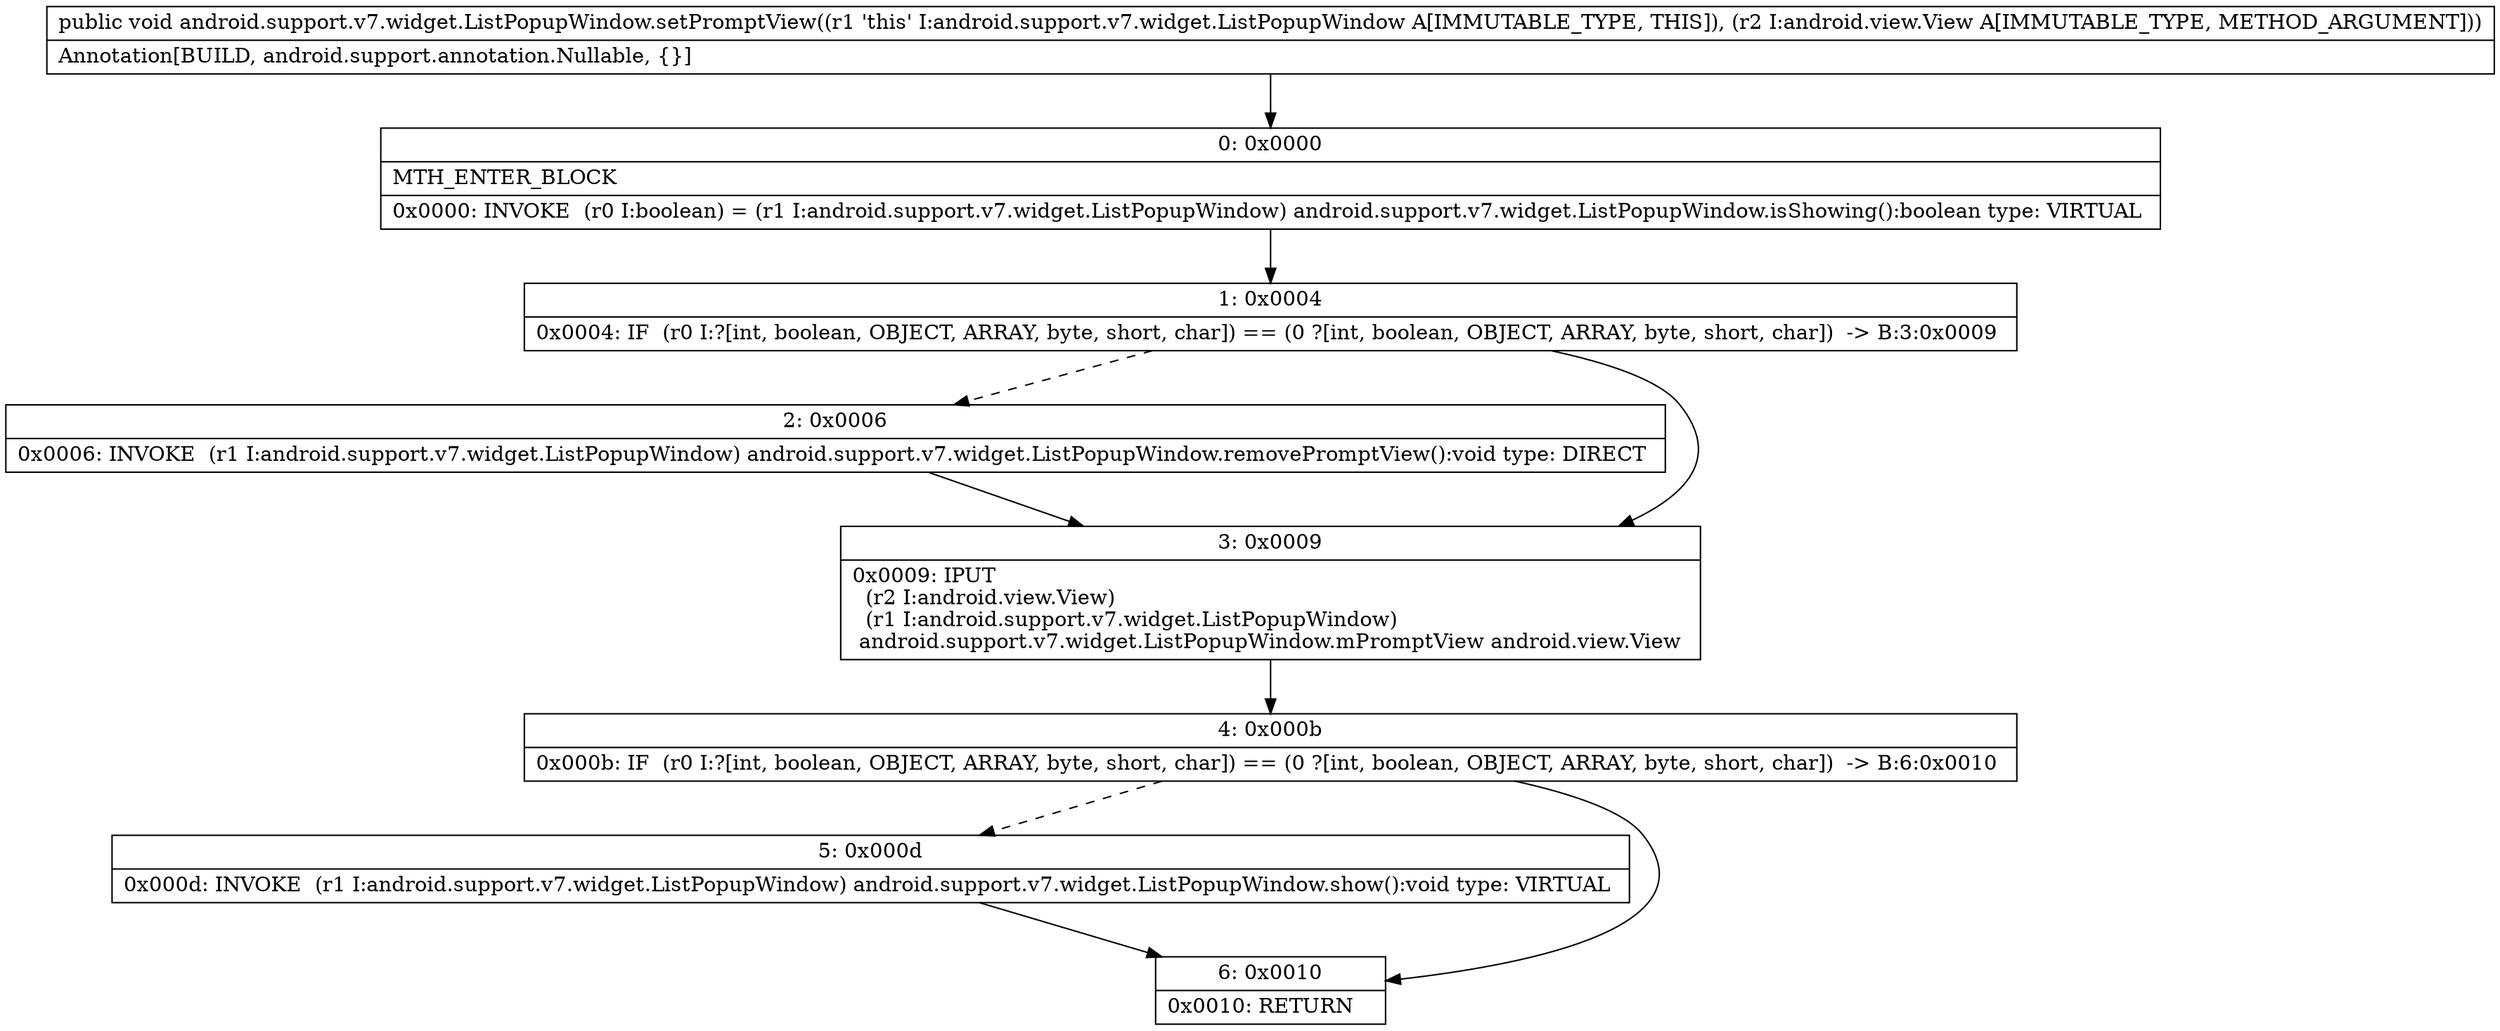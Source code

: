digraph "CFG forandroid.support.v7.widget.ListPopupWindow.setPromptView(Landroid\/view\/View;)V" {
Node_0 [shape=record,label="{0\:\ 0x0000|MTH_ENTER_BLOCK\l|0x0000: INVOKE  (r0 I:boolean) = (r1 I:android.support.v7.widget.ListPopupWindow) android.support.v7.widget.ListPopupWindow.isShowing():boolean type: VIRTUAL \l}"];
Node_1 [shape=record,label="{1\:\ 0x0004|0x0004: IF  (r0 I:?[int, boolean, OBJECT, ARRAY, byte, short, char]) == (0 ?[int, boolean, OBJECT, ARRAY, byte, short, char])  \-\> B:3:0x0009 \l}"];
Node_2 [shape=record,label="{2\:\ 0x0006|0x0006: INVOKE  (r1 I:android.support.v7.widget.ListPopupWindow) android.support.v7.widget.ListPopupWindow.removePromptView():void type: DIRECT \l}"];
Node_3 [shape=record,label="{3\:\ 0x0009|0x0009: IPUT  \l  (r2 I:android.view.View)\l  (r1 I:android.support.v7.widget.ListPopupWindow)\l android.support.v7.widget.ListPopupWindow.mPromptView android.view.View \l}"];
Node_4 [shape=record,label="{4\:\ 0x000b|0x000b: IF  (r0 I:?[int, boolean, OBJECT, ARRAY, byte, short, char]) == (0 ?[int, boolean, OBJECT, ARRAY, byte, short, char])  \-\> B:6:0x0010 \l}"];
Node_5 [shape=record,label="{5\:\ 0x000d|0x000d: INVOKE  (r1 I:android.support.v7.widget.ListPopupWindow) android.support.v7.widget.ListPopupWindow.show():void type: VIRTUAL \l}"];
Node_6 [shape=record,label="{6\:\ 0x0010|0x0010: RETURN   \l}"];
MethodNode[shape=record,label="{public void android.support.v7.widget.ListPopupWindow.setPromptView((r1 'this' I:android.support.v7.widget.ListPopupWindow A[IMMUTABLE_TYPE, THIS]), (r2 I:android.view.View A[IMMUTABLE_TYPE, METHOD_ARGUMENT]))  | Annotation[BUILD, android.support.annotation.Nullable, \{\}]\l}"];
MethodNode -> Node_0;
Node_0 -> Node_1;
Node_1 -> Node_2[style=dashed];
Node_1 -> Node_3;
Node_2 -> Node_3;
Node_3 -> Node_4;
Node_4 -> Node_5[style=dashed];
Node_4 -> Node_6;
Node_5 -> Node_6;
}

